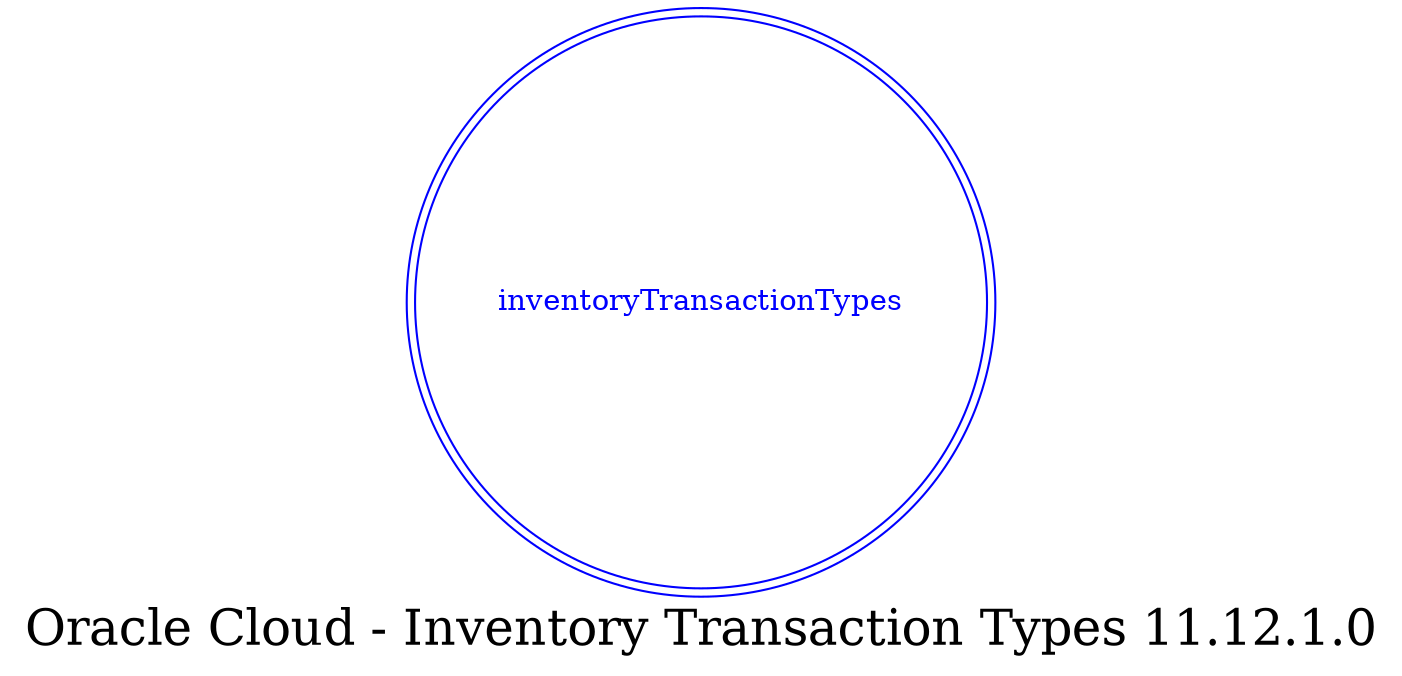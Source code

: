 digraph LexiconGraph {
graph[label="Oracle Cloud - Inventory Transaction Types 11.12.1.0", fontsize=24]
splines=true
"inventoryTransactionTypes" [color=blue, fontcolor=blue, shape=doublecircle]
}
